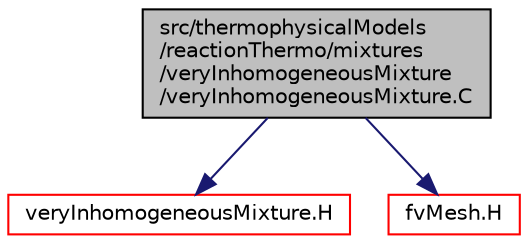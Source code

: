 digraph "src/thermophysicalModels/reactionThermo/mixtures/veryInhomogeneousMixture/veryInhomogeneousMixture.C"
{
  bgcolor="transparent";
  edge [fontname="Helvetica",fontsize="10",labelfontname="Helvetica",labelfontsize="10"];
  node [fontname="Helvetica",fontsize="10",shape=record];
  Node1 [label="src/thermophysicalModels\l/reactionThermo/mixtures\l/veryInhomogeneousMixture\l/veryInhomogeneousMixture.C",height=0.2,width=0.4,color="black", fillcolor="grey75", style="filled", fontcolor="black"];
  Node1 -> Node2 [color="midnightblue",fontsize="10",style="solid",fontname="Helvetica"];
  Node2 [label="veryInhomogeneousMixture.H",height=0.2,width=0.4,color="red",URL="$a10446.html"];
  Node1 -> Node3 [color="midnightblue",fontsize="10",style="solid",fontname="Helvetica"];
  Node3 [label="fvMesh.H",height=0.2,width=0.4,color="red",URL="$a05998.html"];
}
